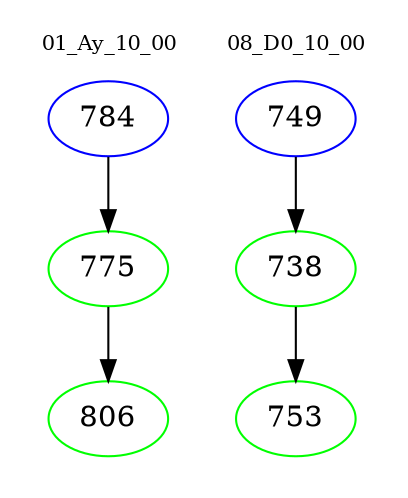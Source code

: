 digraph{
subgraph cluster_0 {
color = white
label = "01_Ay_10_00";
fontsize=10;
T0_784 [label="784", color="blue"]
T0_784 -> T0_775 [color="black"]
T0_775 [label="775", color="green"]
T0_775 -> T0_806 [color="black"]
T0_806 [label="806", color="green"]
}
subgraph cluster_1 {
color = white
label = "08_D0_10_00";
fontsize=10;
T1_749 [label="749", color="blue"]
T1_749 -> T1_738 [color="black"]
T1_738 [label="738", color="green"]
T1_738 -> T1_753 [color="black"]
T1_753 [label="753", color="green"]
}
}
